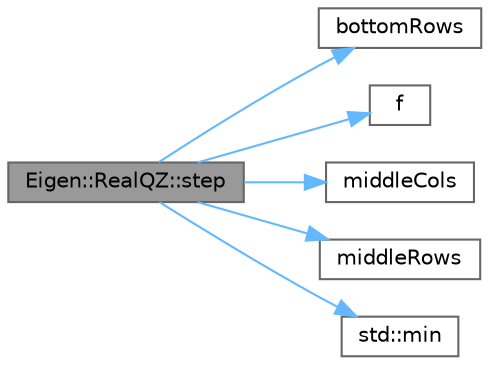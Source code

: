 digraph "Eigen::RealQZ::step"
{
 // LATEX_PDF_SIZE
  bgcolor="transparent";
  edge [fontname=Helvetica,fontsize=10,labelfontname=Helvetica,labelfontsize=10];
  node [fontname=Helvetica,fontsize=10,shape=box,height=0.2,width=0.4];
  rankdir="LR";
  Node1 [id="Node000001",label="Eigen::RealQZ::step",height=0.2,width=0.4,color="gray40", fillcolor="grey60", style="filled", fontcolor="black",tooltip=" "];
  Node1 -> Node2 [id="edge1_Node000001_Node000002",color="steelblue1",style="solid",tooltip=" "];
  Node2 [id="Node000002",label="bottomRows",height=0.2,width=0.4,color="grey40", fillcolor="white", style="filled",URL="$_block_methods_8h.html#ad2b68f08a5a1b8004b00baa4244c22c2",tooltip="This is the const version of bottomRows(Index)."];
  Node1 -> Node3 [id="edge2_Node000001_Node000003",color="steelblue1",style="solid",tooltip=" "];
  Node3 [id="Node000003",label="f",height=0.2,width=0.4,color="grey40", fillcolor="white", style="filled",URL="$cxx11__tensor__map_8cpp.html#a7f507fea02198f6cb81c86640c7b1a4e",tooltip=" "];
  Node1 -> Node4 [id="edge3_Node000001_Node000004",color="steelblue1",style="solid",tooltip=" "];
  Node4 [id="Node000004",label="middleCols",height=0.2,width=0.4,color="grey40", fillcolor="white", style="filled",URL="$_block_methods_8h.html#a2a36daa724341685dc860c8c178f3be9",tooltip="This is the const version of middleCols(Index,Index)."];
  Node1 -> Node5 [id="edge4_Node000001_Node000005",color="steelblue1",style="solid",tooltip=" "];
  Node5 [id="Node000005",label="middleRows",height=0.2,width=0.4,color="grey40", fillcolor="white", style="filled",URL="$_block_methods_8h.html#aaf22622670d61ade936e9c4cd4f5e7d0",tooltip="This is the const version of middleRows(Index,Index)."];
  Node1 -> Node6 [id="edge5_Node000001_Node000006",color="steelblue1",style="solid",tooltip=" "];
  Node6 [id="Node000006",label="std::min",height=0.2,width=0.4,color="grey40", fillcolor="white", style="filled",URL="$namespacestd.html#ac7b9885417769949d76890454b6d072e",tooltip=" "];
}
